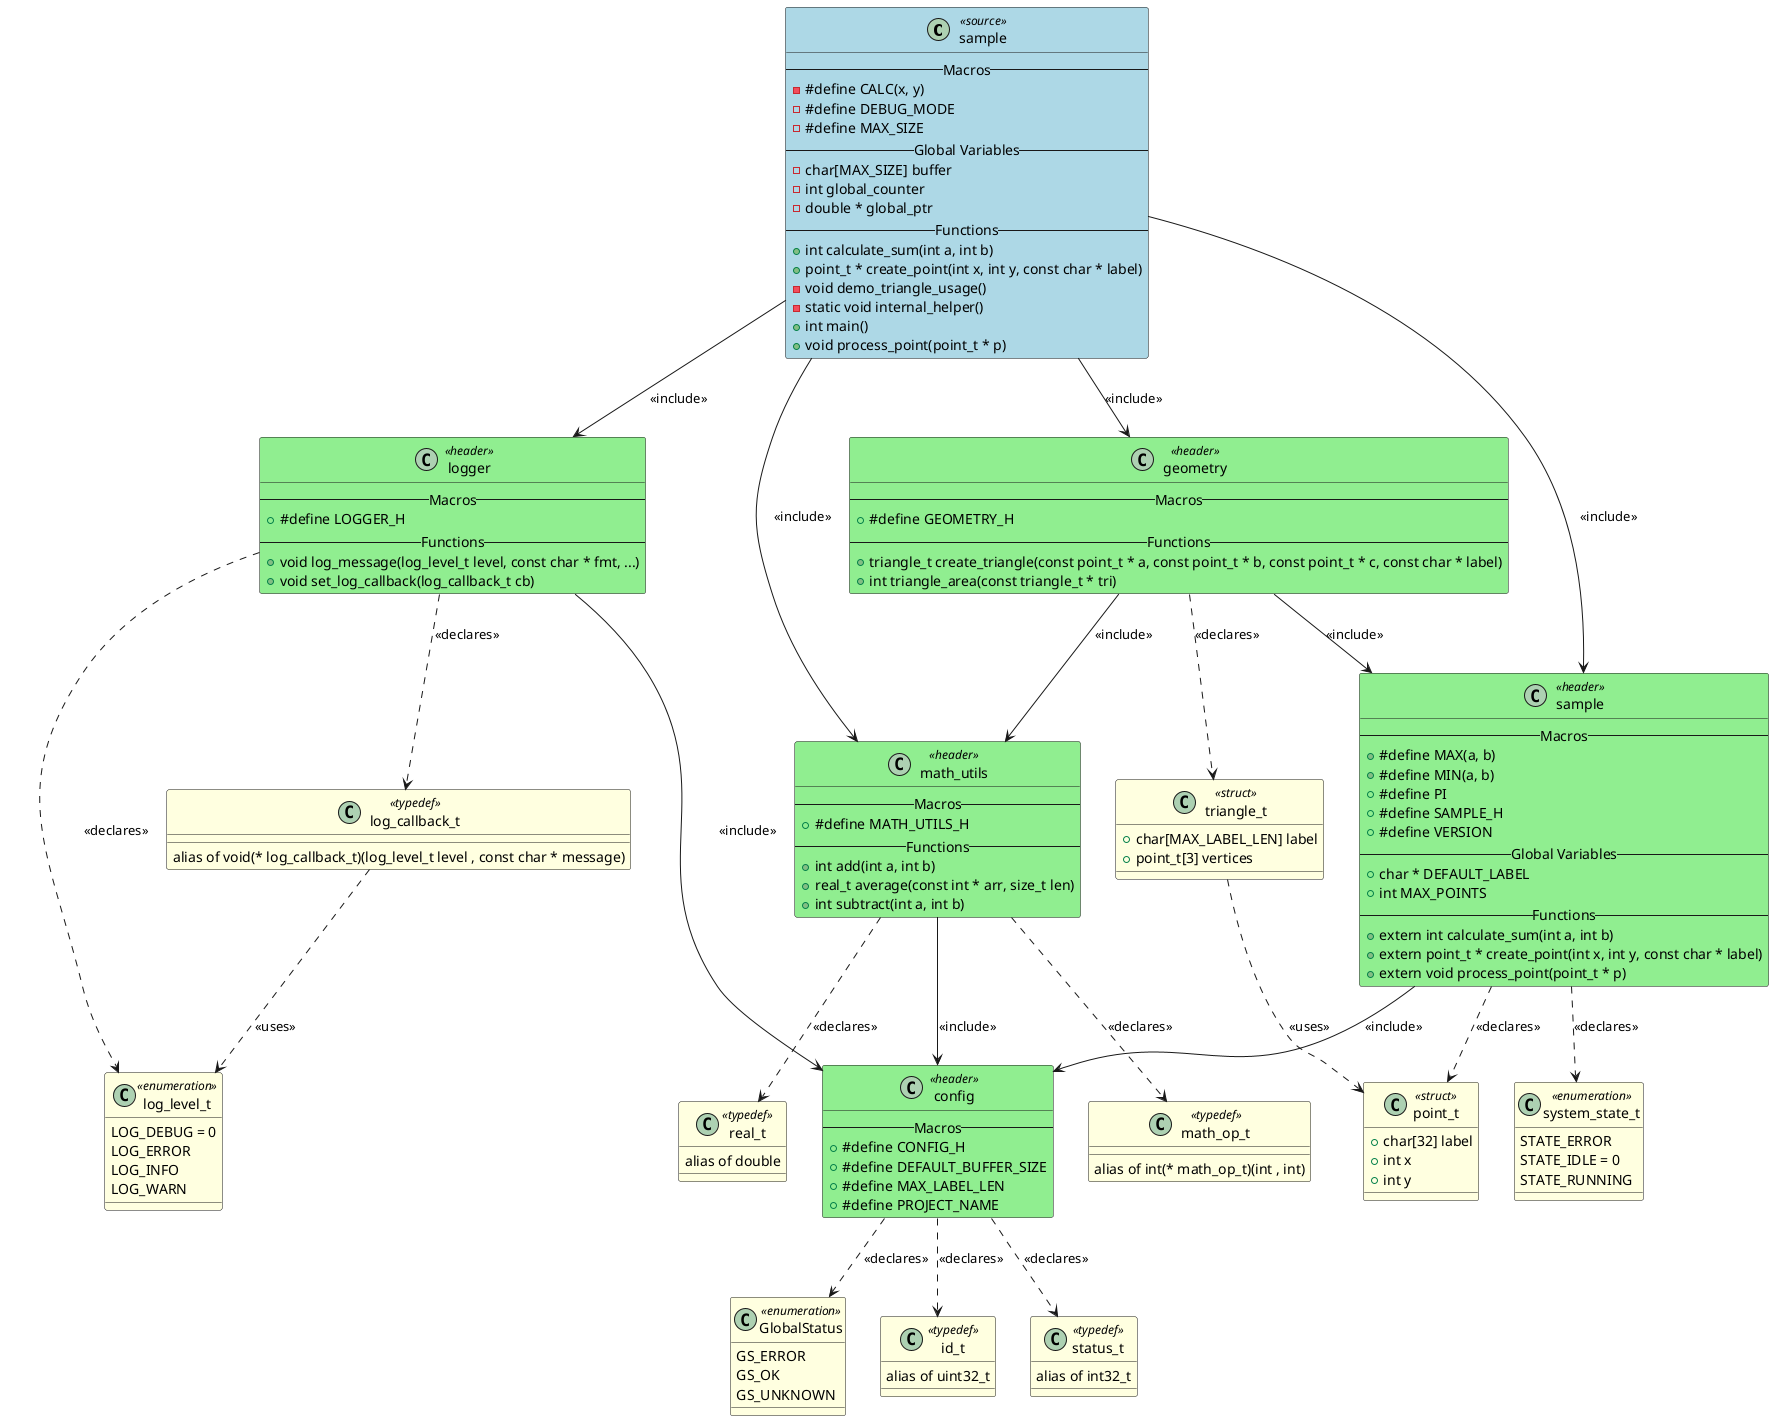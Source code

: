 @startuml sample

class "sample" as SAMPLE <<source>> #LightBlue
{
    -- Macros --
    - #define CALC(x, y)
    - #define DEBUG_MODE
    - #define MAX_SIZE
    -- Global Variables --
    - char[MAX_SIZE] buffer
    - int global_counter
    - double * global_ptr
    -- Functions --
    + int calculate_sum(int a, int b)
    + point_t * create_point(int x, int y, const char * label)
    - void demo_triangle_usage()
    - static void internal_helper()
    + int main()
    + void process_point(point_t * p)
}

class "config" as HEADER_CONFIG <<header>> #LightGreen
{
    -- Macros --
    + #define CONFIG_H
    + #define DEFAULT_BUFFER_SIZE
    + #define MAX_LABEL_LEN
    + #define PROJECT_NAME
}

class "geometry" as HEADER_GEOMETRY <<header>> #LightGreen
{
    -- Macros --
    + #define GEOMETRY_H
    -- Functions --
    + triangle_t create_triangle(const point_t * a, const point_t * b, const point_t * c, const char * label)
    + int triangle_area(const triangle_t * tri)
}

class "logger" as HEADER_LOGGER <<header>> #LightGreen
{
    -- Macros --
    + #define LOGGER_H
    -- Functions --
    + void log_message(log_level_t level, const char * fmt, ...)
    + void set_log_callback(log_callback_t cb)
}

class "math_utils" as HEADER_MATH_UTILS <<header>> #LightGreen
{
    -- Macros --
    + #define MATH_UTILS_H
    -- Functions --
    + int add(int a, int b)
    + real_t average(const int * arr, size_t len)
    + int subtract(int a, int b)
}

class "sample" as HEADER_SAMPLE <<header>> #LightGreen
{
    -- Macros --
    + #define MAX(a, b)
    + #define MIN(a, b)
    + #define PI
    + #define SAMPLE_H
    + #define VERSION
    -- Global Variables --
    + char * DEFAULT_LABEL
    + int MAX_POINTS
    -- Functions --
    + extern int calculate_sum(int a, int b)
    + extern point_t * create_point(int x, int y, const char * label)
    + extern void process_point(point_t * p)
}

class "GlobalStatus" as TYPEDEF_GLOBALSTATUS <<enumeration>> #LightYellow
{
    GS_ERROR
    GS_OK
    GS_UNKNOWN
}

class "id_t" as TYPEDEF_ID_T <<typedef>> #LightYellow
{
    alias of uint32_t
}

class "status_t" as TYPEDEF_STATUS_T <<typedef>> #LightYellow
{
    alias of int32_t
}

class "triangle_t" as TYPEDEF_TRIANGLE_T <<struct>> #LightYellow
{
    + char[MAX_LABEL_LEN] label
    + point_t[3] vertices
}

class "log_level_t" as TYPEDEF_LOG_LEVEL_T <<enumeration>> #LightYellow
{
    LOG_DEBUG = 0
    LOG_ERROR
    LOG_INFO
    LOG_WARN
}

class "log_callback_t" as TYPEDEF_LOG_CALLBACK_T <<typedef>> #LightYellow
{
    alias of void(* log_callback_t)(log_level_t level , const char * message)
}

class "math_op_t" as TYPEDEF_MATH_OP_T <<typedef>> #LightYellow
{
    alias of int(* math_op_t)(int , int)
}

class "real_t" as TYPEDEF_REAL_T <<typedef>> #LightYellow
{
    alias of double
}

class "point_t" as TYPEDEF_POINT_T <<struct>> #LightYellow
{
    + char[32] label
    + int x
    + int y
}

class "system_state_t" as TYPEDEF_SYSTEM_STATE_T <<enumeration>> #LightYellow
{
    STATE_ERROR
    STATE_IDLE = 0
    STATE_RUNNING
}


' Include relationships
HEADER_GEOMETRY --> HEADER_MATH_UTILS : <<include>>
HEADER_GEOMETRY --> HEADER_SAMPLE : <<include>>
HEADER_LOGGER --> HEADER_CONFIG : <<include>>
HEADER_MATH_UTILS --> HEADER_CONFIG : <<include>>
SAMPLE --> HEADER_GEOMETRY : <<include>>
SAMPLE --> HEADER_LOGGER : <<include>>
SAMPLE --> HEADER_MATH_UTILS : <<include>>
SAMPLE --> HEADER_SAMPLE : <<include>>
HEADER_SAMPLE --> HEADER_CONFIG : <<include>>

' Declaration relationships
HEADER_CONFIG ..> TYPEDEF_GLOBALSTATUS : <<declares>>
HEADER_CONFIG ..> TYPEDEF_ID_T : <<declares>>
HEADER_CONFIG ..> TYPEDEF_STATUS_T : <<declares>>
HEADER_GEOMETRY ..> TYPEDEF_TRIANGLE_T : <<declares>>
HEADER_LOGGER ..> TYPEDEF_LOG_LEVEL_T : <<declares>>
HEADER_LOGGER ..> TYPEDEF_LOG_CALLBACK_T : <<declares>>
HEADER_MATH_UTILS ..> TYPEDEF_MATH_OP_T : <<declares>>
HEADER_MATH_UTILS ..> TYPEDEF_REAL_T : <<declares>>
HEADER_SAMPLE ..> TYPEDEF_POINT_T : <<declares>>
HEADER_SAMPLE ..> TYPEDEF_SYSTEM_STATE_T : <<declares>>

' Uses relationships
TYPEDEF_TRIANGLE_T ..> TYPEDEF_POINT_T : <<uses>>
TYPEDEF_LOG_CALLBACK_T ..> TYPEDEF_LOG_LEVEL_T : <<uses>>

@enduml